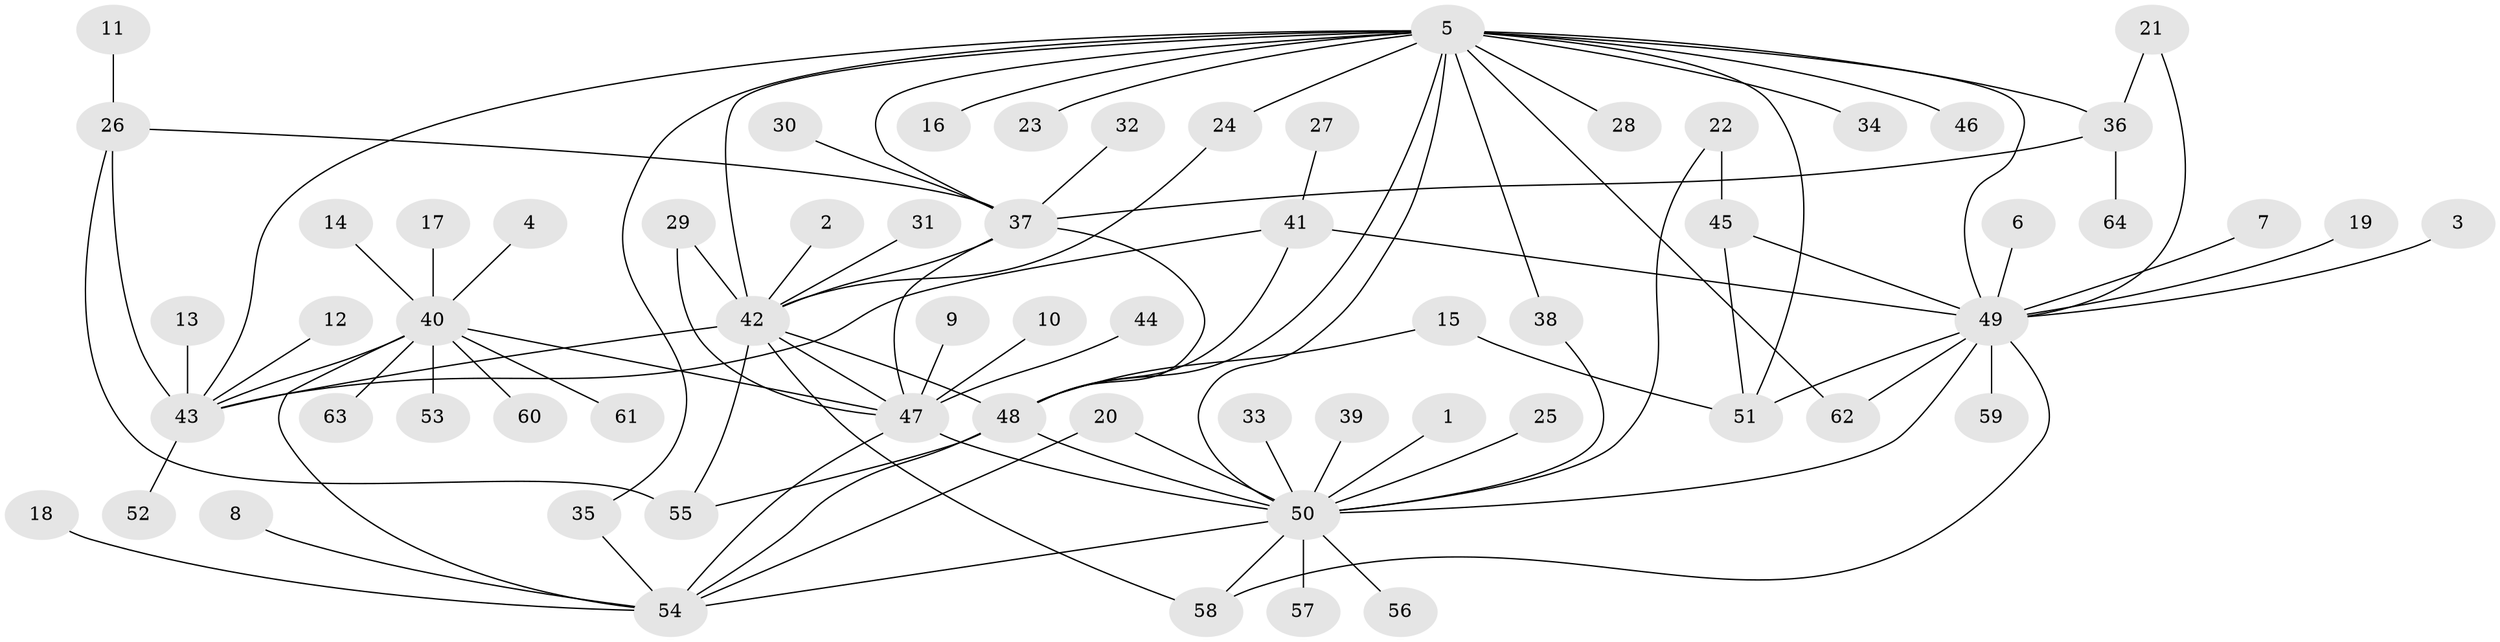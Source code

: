 // original degree distribution, {20: 0.0078125, 7: 0.0078125, 11: 0.015625, 1: 0.5078125, 13: 0.0078125, 17: 0.0078125, 9: 0.0234375, 3: 0.09375, 5: 0.0390625, 4: 0.0234375, 2: 0.2265625, 6: 0.03125, 10: 0.0078125}
// Generated by graph-tools (version 1.1) at 2025/26/03/09/25 03:26:07]
// undirected, 64 vertices, 94 edges
graph export_dot {
graph [start="1"]
  node [color=gray90,style=filled];
  1;
  2;
  3;
  4;
  5;
  6;
  7;
  8;
  9;
  10;
  11;
  12;
  13;
  14;
  15;
  16;
  17;
  18;
  19;
  20;
  21;
  22;
  23;
  24;
  25;
  26;
  27;
  28;
  29;
  30;
  31;
  32;
  33;
  34;
  35;
  36;
  37;
  38;
  39;
  40;
  41;
  42;
  43;
  44;
  45;
  46;
  47;
  48;
  49;
  50;
  51;
  52;
  53;
  54;
  55;
  56;
  57;
  58;
  59;
  60;
  61;
  62;
  63;
  64;
  1 -- 50 [weight=1.0];
  2 -- 42 [weight=1.0];
  3 -- 49 [weight=1.0];
  4 -- 40 [weight=1.0];
  5 -- 16 [weight=1.0];
  5 -- 23 [weight=1.0];
  5 -- 24 [weight=1.0];
  5 -- 28 [weight=2.0];
  5 -- 34 [weight=1.0];
  5 -- 35 [weight=1.0];
  5 -- 36 [weight=1.0];
  5 -- 37 [weight=3.0];
  5 -- 38 [weight=1.0];
  5 -- 42 [weight=1.0];
  5 -- 43 [weight=1.0];
  5 -- 46 [weight=1.0];
  5 -- 48 [weight=1.0];
  5 -- 49 [weight=1.0];
  5 -- 50 [weight=1.0];
  5 -- 51 [weight=2.0];
  5 -- 62 [weight=1.0];
  6 -- 49 [weight=1.0];
  7 -- 49 [weight=1.0];
  8 -- 54 [weight=1.0];
  9 -- 47 [weight=1.0];
  10 -- 47 [weight=1.0];
  11 -- 26 [weight=1.0];
  12 -- 43 [weight=1.0];
  13 -- 43 [weight=1.0];
  14 -- 40 [weight=1.0];
  15 -- 48 [weight=1.0];
  15 -- 51 [weight=1.0];
  17 -- 40 [weight=1.0];
  18 -- 54 [weight=1.0];
  19 -- 49 [weight=1.0];
  20 -- 50 [weight=1.0];
  20 -- 54 [weight=1.0];
  21 -- 36 [weight=1.0];
  21 -- 49 [weight=1.0];
  22 -- 45 [weight=1.0];
  22 -- 50 [weight=1.0];
  24 -- 42 [weight=1.0];
  25 -- 50 [weight=1.0];
  26 -- 37 [weight=1.0];
  26 -- 43 [weight=1.0];
  26 -- 55 [weight=1.0];
  27 -- 41 [weight=1.0];
  29 -- 42 [weight=1.0];
  29 -- 47 [weight=1.0];
  30 -- 37 [weight=1.0];
  31 -- 42 [weight=1.0];
  32 -- 37 [weight=1.0];
  33 -- 50 [weight=1.0];
  35 -- 54 [weight=1.0];
  36 -- 37 [weight=1.0];
  36 -- 64 [weight=1.0];
  37 -- 42 [weight=1.0];
  37 -- 47 [weight=1.0];
  37 -- 48 [weight=1.0];
  38 -- 50 [weight=1.0];
  39 -- 50 [weight=1.0];
  40 -- 43 [weight=2.0];
  40 -- 47 [weight=1.0];
  40 -- 53 [weight=1.0];
  40 -- 54 [weight=1.0];
  40 -- 60 [weight=1.0];
  40 -- 61 [weight=1.0];
  40 -- 63 [weight=1.0];
  41 -- 43 [weight=1.0];
  41 -- 48 [weight=1.0];
  41 -- 49 [weight=1.0];
  42 -- 43 [weight=1.0];
  42 -- 47 [weight=1.0];
  42 -- 48 [weight=1.0];
  42 -- 55 [weight=1.0];
  42 -- 58 [weight=1.0];
  43 -- 52 [weight=1.0];
  44 -- 47 [weight=1.0];
  45 -- 49 [weight=1.0];
  45 -- 51 [weight=2.0];
  47 -- 50 [weight=1.0];
  47 -- 54 [weight=1.0];
  48 -- 50 [weight=1.0];
  48 -- 54 [weight=1.0];
  48 -- 55 [weight=1.0];
  49 -- 50 [weight=1.0];
  49 -- 51 [weight=1.0];
  49 -- 58 [weight=1.0];
  49 -- 59 [weight=1.0];
  49 -- 62 [weight=1.0];
  50 -- 54 [weight=1.0];
  50 -- 56 [weight=1.0];
  50 -- 57 [weight=1.0];
  50 -- 58 [weight=1.0];
}
